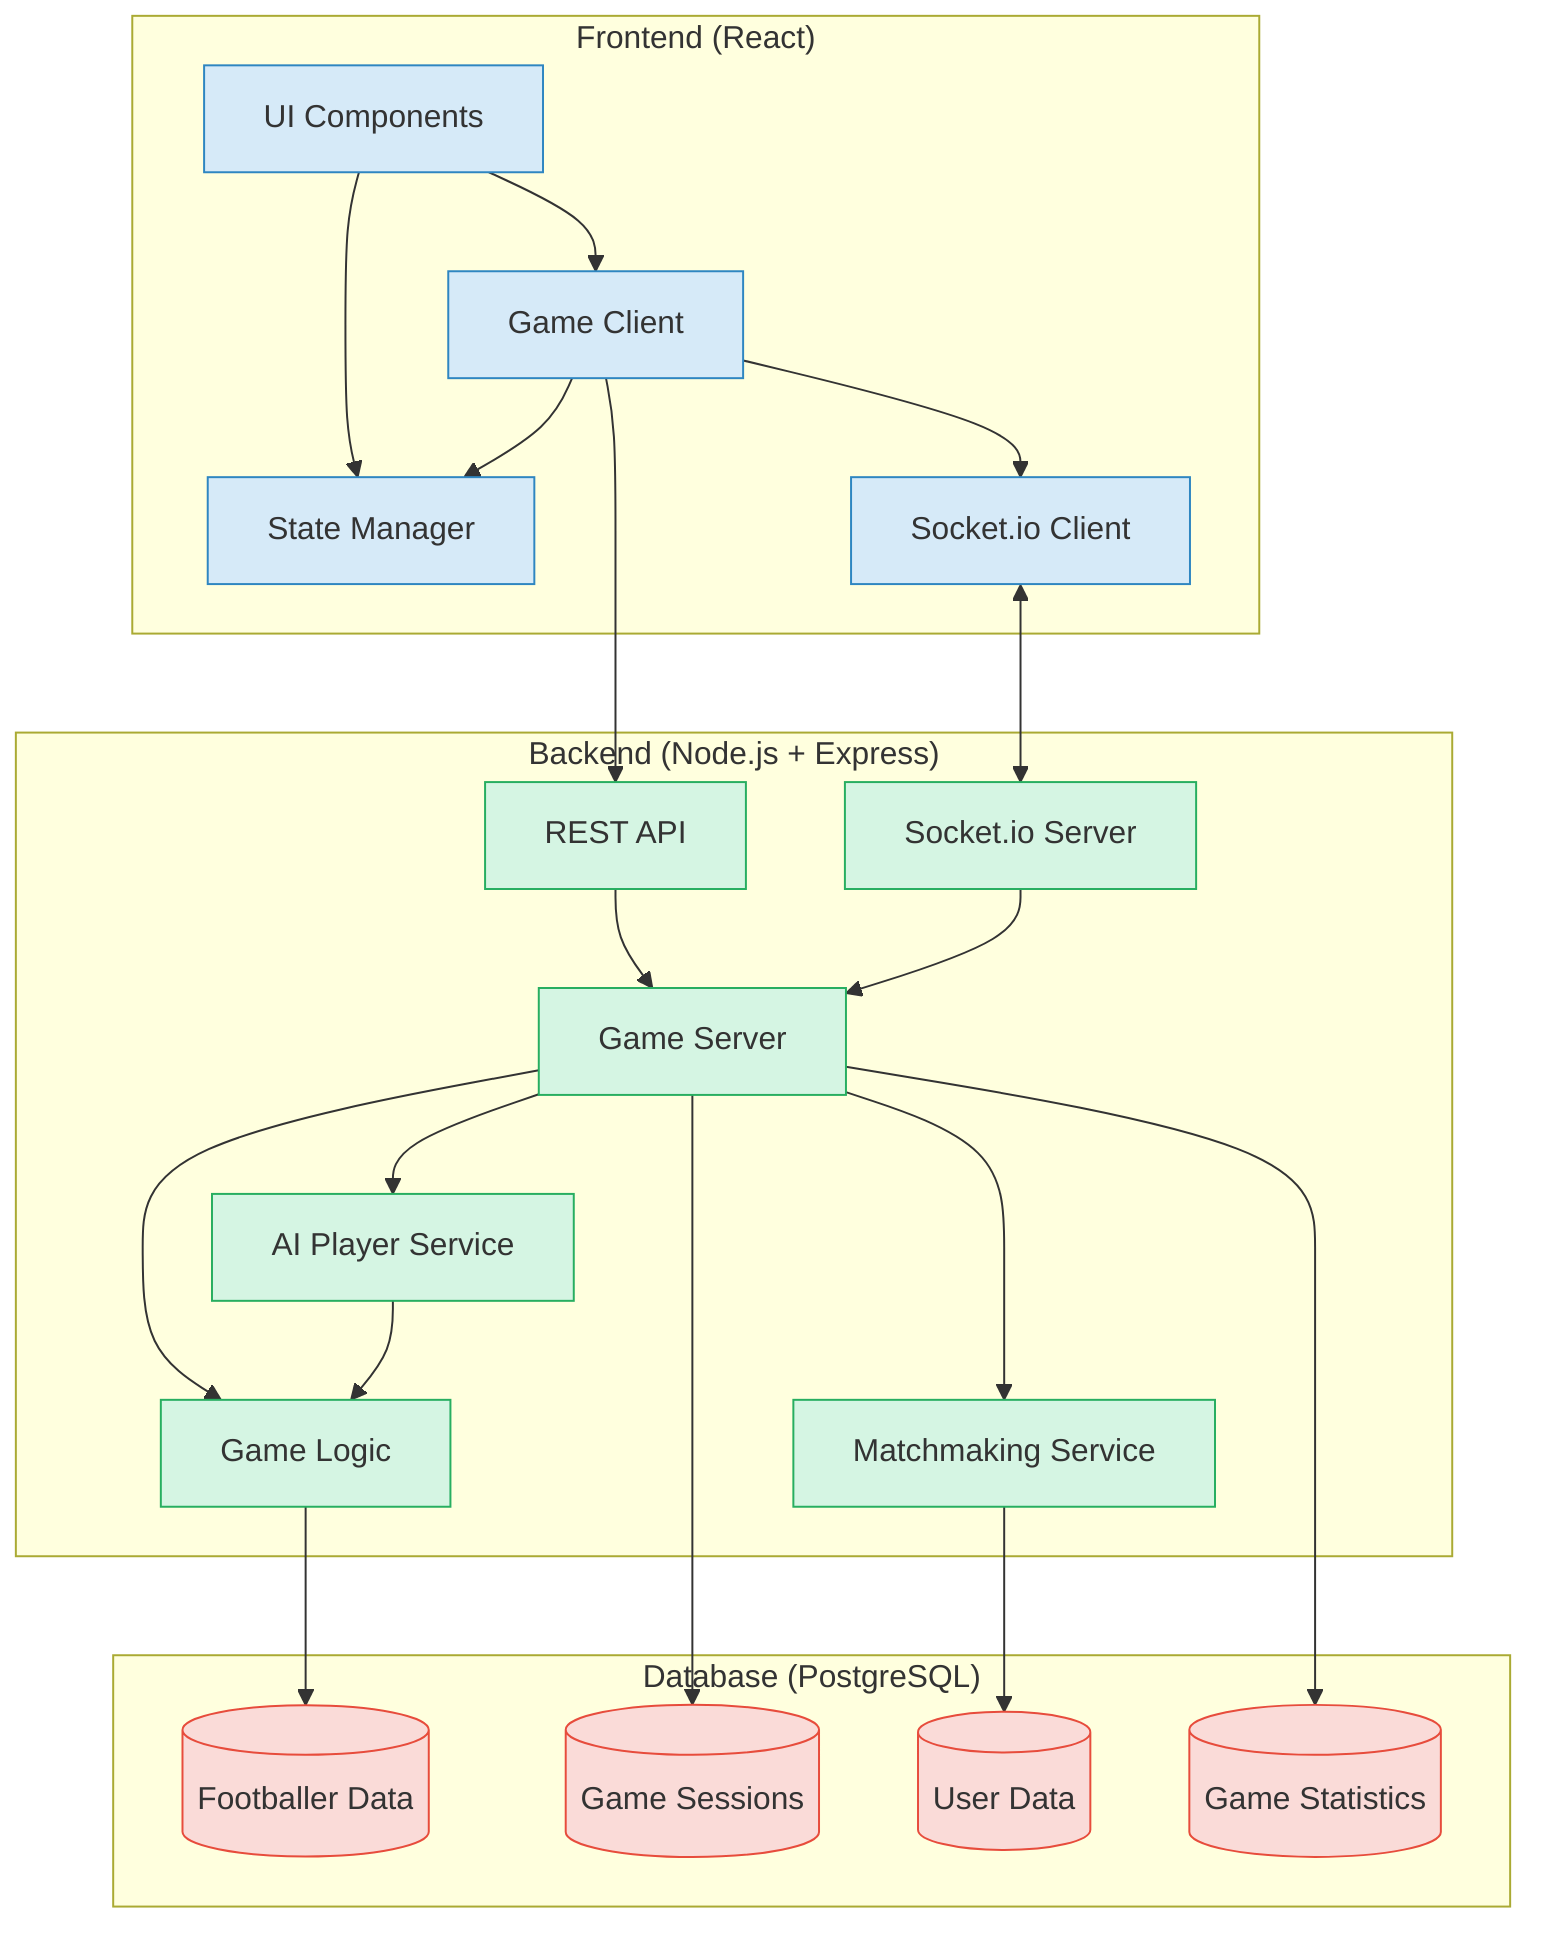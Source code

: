 graph TB
    subgraph "Frontend (React)"
        UI[UI Components]
        GameClient[Game Client]
        StateManager[State Manager]
        WebSocketClient[Socket.io Client]
    end

    subgraph "Backend (Node.js + Express)"
        API[REST API]
        GameServer[Game Server]
        WebSocketServer[Socket.io Server]
        GameLogic[Game Logic]
        MatchMaker[Matchmaking Service]
        AIPlayer[AI Player Service]
    end

    subgraph "Database (PostgreSQL)"
        FootballerDB[(Footballer Data)]
        GameSessionsDB[(Game Sessions)]
        UserDB[(User Data)]
        StatisticsDB[(Game Statistics)]
    end

    UI --> StateManager
    UI --> GameClient
    GameClient --> WebSocketClient
    GameClient --> StateManager
    
    WebSocketClient <--> WebSocketServer
    GameClient --> API
    
    API --> GameServer
    WebSocketServer --> GameServer
    GameServer --> GameLogic
    GameServer --> MatchMaker
    GameServer --> AIPlayer
    
    GameLogic --> FootballerDB
    GameServer --> GameSessionsDB
    MatchMaker --> UserDB
    GameServer --> StatisticsDB
    AIPlayer --> GameLogic
    
    classDef frontend fill:#D6EAF8,stroke:#2E86C1
    classDef backend fill:#D5F5E3,stroke:#27AE60
    classDef database fill:#FADBD8,stroke:#E74C3C
    
    class UI,GameClient,StateManager,WebSocketClient frontend
    class API,GameServer,WebSocketServer,GameLogic,MatchMaker,AIPlayer backend
    class FootballerDB,GameSessionsDB,UserDB,StatisticsDB database